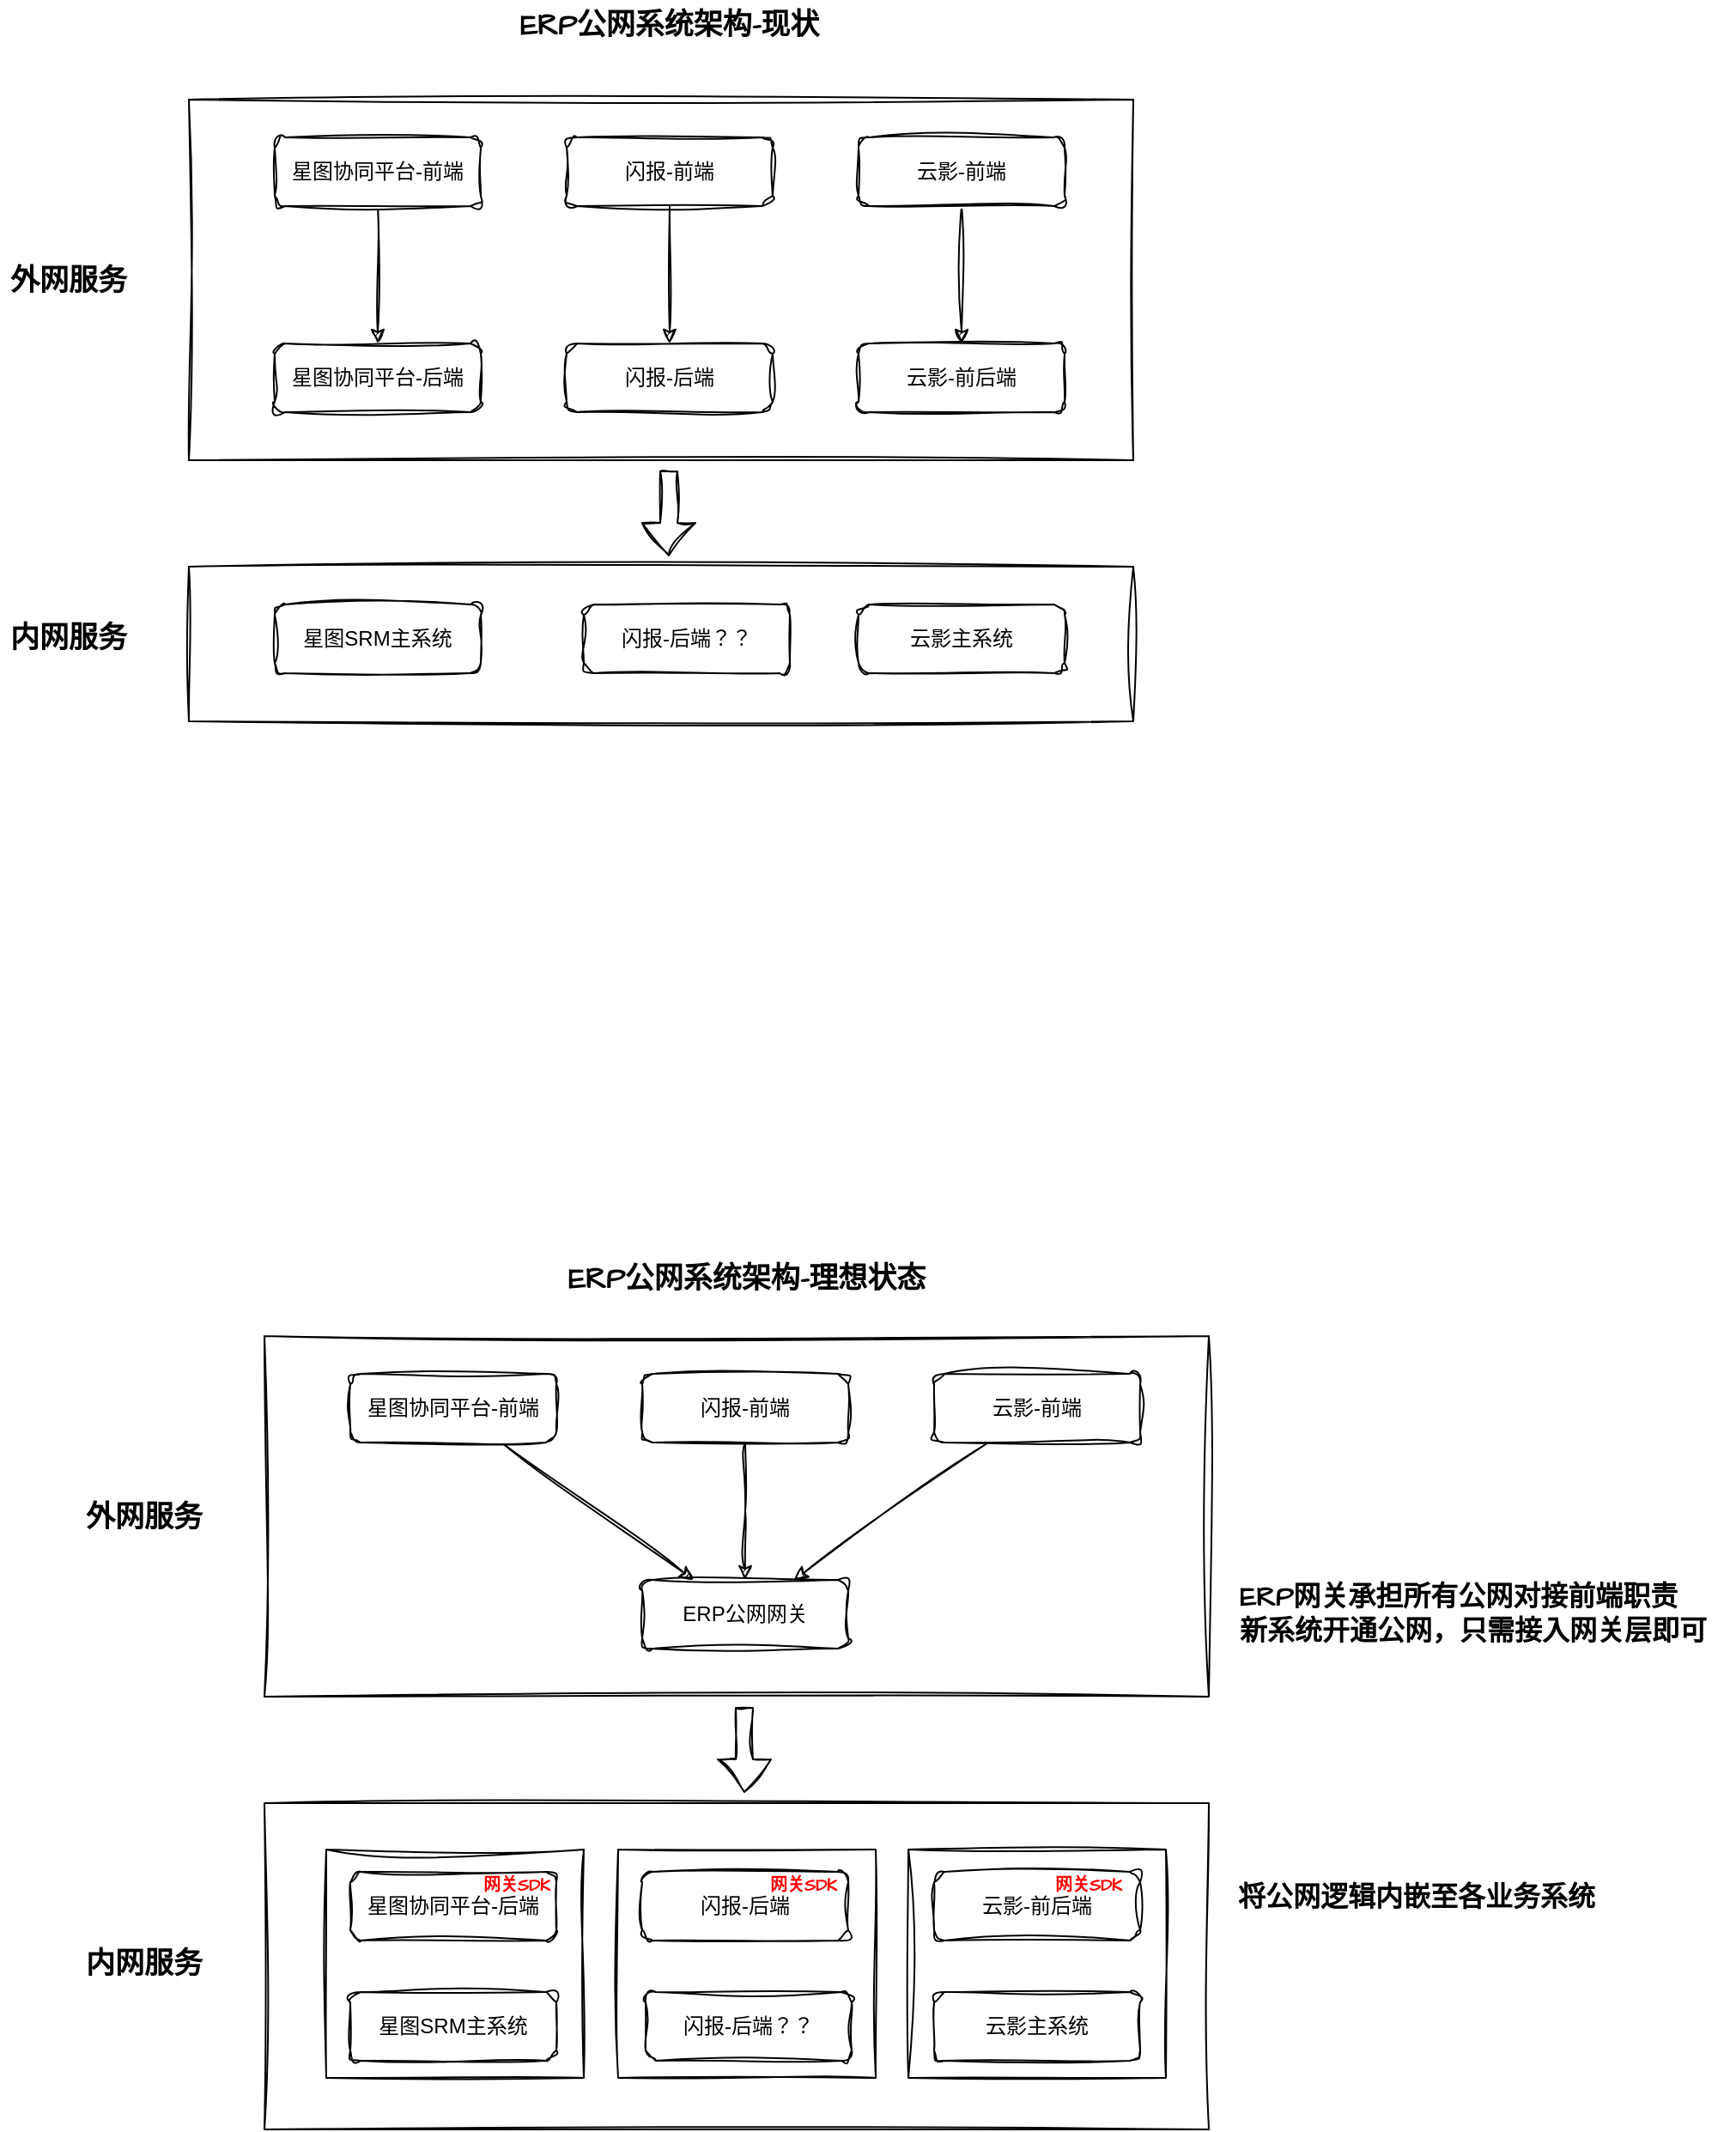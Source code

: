 <mxfile version="25.0.3">
  <diagram id="C5RBs43oDa-KdzZeNtuy" name="Page-1">
    <mxGraphModel dx="1434" dy="795" grid="1" gridSize="10" guides="1" tooltips="1" connect="1" arrows="1" fold="1" page="1" pageScale="1" pageWidth="827" pageHeight="1169" math="0" shadow="0">
      <root>
        <mxCell id="WIyWlLk6GJQsqaUBKTNV-0" />
        <mxCell id="WIyWlLk6GJQsqaUBKTNV-1" parent="WIyWlLk6GJQsqaUBKTNV-0" />
        <mxCell id="8vCqDVryyGe6K3zFYiti-25" value="" style="rounded=0;whiteSpace=wrap;html=1;sketch=1;hachureGap=4;jiggle=2;curveFitting=1;fontFamily=Architects Daughter;fontSource=https%3A%2F%2Ffonts.googleapis.com%2Fcss%3Ffamily%3DArchitects%2BDaughter;fillColor=none;" vertex="1" parent="WIyWlLk6GJQsqaUBKTNV-1">
          <mxGeometry x="194" y="1150" width="550" height="190" as="geometry" />
        </mxCell>
        <mxCell id="8vCqDVryyGe6K3zFYiti-47" value="" style="rounded=0;whiteSpace=wrap;html=1;sketch=1;hachureGap=4;jiggle=2;curveFitting=1;fontFamily=Architects Daughter;fontSource=https%3A%2F%2Ffonts.googleapis.com%2Fcss%3Ffamily%3DArchitects%2BDaughter;fillColor=none;" vertex="1" parent="WIyWlLk6GJQsqaUBKTNV-1">
          <mxGeometry x="569" y="1177" width="150" height="133" as="geometry" />
        </mxCell>
        <mxCell id="8vCqDVryyGe6K3zFYiti-45" value="" style="rounded=0;whiteSpace=wrap;html=1;sketch=1;hachureGap=4;jiggle=2;curveFitting=1;fontFamily=Architects Daughter;fontSource=https%3A%2F%2Ffonts.googleapis.com%2Fcss%3Ffamily%3DArchitects%2BDaughter;fillColor=none;" vertex="1" parent="WIyWlLk6GJQsqaUBKTNV-1">
          <mxGeometry x="230" y="1177" width="150" height="133" as="geometry" />
        </mxCell>
        <mxCell id="8vCqDVryyGe6K3zFYiti-46" value="" style="rounded=0;whiteSpace=wrap;html=1;sketch=1;hachureGap=4;jiggle=2;curveFitting=1;fontFamily=Architects Daughter;fontSource=https%3A%2F%2Ffonts.googleapis.com%2Fcss%3Ffamily%3DArchitects%2BDaughter;fillColor=none;" vertex="1" parent="WIyWlLk6GJQsqaUBKTNV-1">
          <mxGeometry x="400" y="1177" width="150" height="133" as="geometry" />
        </mxCell>
        <mxCell id="8vCqDVryyGe6K3zFYiti-9" value="" style="rounded=0;whiteSpace=wrap;html=1;sketch=1;hachureGap=4;jiggle=2;curveFitting=1;fontFamily=Architects Daughter;fontSource=https%3A%2F%2Ffonts.googleapis.com%2Fcss%3Ffamily%3DArchitects%2BDaughter;fillColor=none;" vertex="1" parent="WIyWlLk6GJQsqaUBKTNV-1">
          <mxGeometry x="150" y="158" width="550" height="210" as="geometry" />
        </mxCell>
        <mxCell id="8vCqDVryyGe6K3zFYiti-20" value="" style="rounded=0;whiteSpace=wrap;html=1;sketch=1;hachureGap=4;jiggle=2;curveFitting=1;fontFamily=Architects Daughter;fontSource=https%3A%2F%2Ffonts.googleapis.com%2Fcss%3Ffamily%3DArchitects%2BDaughter;fillColor=none;" vertex="1" parent="WIyWlLk6GJQsqaUBKTNV-1">
          <mxGeometry x="150" y="430" width="550" height="90" as="geometry" />
        </mxCell>
        <mxCell id="8vCqDVryyGe6K3zFYiti-5" value="" style="edgeStyle=orthogonalEdgeStyle;rounded=0;hachureGap=4;orthogonalLoop=1;jettySize=auto;html=1;fontFamily=Architects Daughter;fontSource=https%3A%2F%2Ffonts.googleapis.com%2Fcss%3Ffamily%3DArchitects%2BDaughter;sketch=1;curveFitting=1;jiggle=2;" edge="1" parent="WIyWlLk6GJQsqaUBKTNV-1" source="WIyWlLk6GJQsqaUBKTNV-3" target="8vCqDVryyGe6K3zFYiti-2">
          <mxGeometry relative="1" as="geometry" />
        </mxCell>
        <mxCell id="WIyWlLk6GJQsqaUBKTNV-3" value="星图协同平台-前端" style="rounded=1;whiteSpace=wrap;html=1;fontSize=12;glass=0;strokeWidth=1;shadow=0;sketch=1;curveFitting=1;jiggle=2;" parent="WIyWlLk6GJQsqaUBKTNV-1" vertex="1">
          <mxGeometry x="200" y="180" width="120" height="40" as="geometry" />
        </mxCell>
        <mxCell id="8vCqDVryyGe6K3zFYiti-6" value="" style="edgeStyle=orthogonalEdgeStyle;rounded=0;hachureGap=4;orthogonalLoop=1;jettySize=auto;html=1;fontFamily=Architects Daughter;fontSource=https%3A%2F%2Ffonts.googleapis.com%2Fcss%3Ffamily%3DArchitects%2BDaughter;sketch=1;curveFitting=1;jiggle=2;" edge="1" parent="WIyWlLk6GJQsqaUBKTNV-1" source="8vCqDVryyGe6K3zFYiti-0" target="8vCqDVryyGe6K3zFYiti-3">
          <mxGeometry relative="1" as="geometry" />
        </mxCell>
        <mxCell id="8vCqDVryyGe6K3zFYiti-0" value="闪报-前端" style="rounded=1;whiteSpace=wrap;html=1;fontSize=12;glass=0;strokeWidth=1;shadow=0;sketch=1;curveFitting=1;jiggle=2;" vertex="1" parent="WIyWlLk6GJQsqaUBKTNV-1">
          <mxGeometry x="370" y="180" width="120" height="40" as="geometry" />
        </mxCell>
        <mxCell id="8vCqDVryyGe6K3zFYiti-7" value="" style="edgeStyle=orthogonalEdgeStyle;rounded=0;hachureGap=4;orthogonalLoop=1;jettySize=auto;html=1;fontFamily=Architects Daughter;fontSource=https%3A%2F%2Ffonts.googleapis.com%2Fcss%3Ffamily%3DArchitects%2BDaughter;sketch=1;curveFitting=1;jiggle=2;" edge="1" parent="WIyWlLk6GJQsqaUBKTNV-1" source="8vCqDVryyGe6K3zFYiti-1" target="8vCqDVryyGe6K3zFYiti-4">
          <mxGeometry relative="1" as="geometry" />
        </mxCell>
        <mxCell id="8vCqDVryyGe6K3zFYiti-1" value="云影-前端" style="rounded=1;whiteSpace=wrap;html=1;fontSize=12;glass=0;strokeWidth=1;shadow=0;sketch=1;curveFitting=1;jiggle=2;" vertex="1" parent="WIyWlLk6GJQsqaUBKTNV-1">
          <mxGeometry x="540" y="180" width="120" height="40" as="geometry" />
        </mxCell>
        <mxCell id="8vCqDVryyGe6K3zFYiti-2" value="星图协同平台-后端" style="rounded=1;whiteSpace=wrap;html=1;fontSize=12;glass=0;strokeWidth=1;shadow=0;sketch=1;curveFitting=1;jiggle=2;" vertex="1" parent="WIyWlLk6GJQsqaUBKTNV-1">
          <mxGeometry x="200" y="300" width="120" height="40" as="geometry" />
        </mxCell>
        <mxCell id="8vCqDVryyGe6K3zFYiti-3" value="闪报-后端" style="rounded=1;whiteSpace=wrap;html=1;fontSize=12;glass=0;strokeWidth=1;shadow=0;sketch=1;curveFitting=1;jiggle=2;" vertex="1" parent="WIyWlLk6GJQsqaUBKTNV-1">
          <mxGeometry x="370" y="300" width="120" height="40" as="geometry" />
        </mxCell>
        <mxCell id="8vCqDVryyGe6K3zFYiti-4" value="云影-前后端" style="rounded=1;whiteSpace=wrap;html=1;fontSize=12;glass=0;strokeWidth=1;shadow=0;sketch=1;curveFitting=1;jiggle=2;" vertex="1" parent="WIyWlLk6GJQsqaUBKTNV-1">
          <mxGeometry x="540" y="300" width="120" height="40" as="geometry" />
        </mxCell>
        <mxCell id="8vCqDVryyGe6K3zFYiti-8" value="&lt;b&gt;&lt;font style=&quot;font-size: 17px;&quot;&gt;外网服务&lt;/font&gt;&lt;/b&gt;" style="text;html=1;align=center;verticalAlign=middle;whiteSpace=wrap;rounded=0;fontFamily=Architects Daughter;fontSource=https%3A%2F%2Ffonts.googleapis.com%2Fcss%3Ffamily%3DArchitects%2BDaughter;" vertex="1" parent="WIyWlLk6GJQsqaUBKTNV-1">
          <mxGeometry x="40" y="249" width="80" height="30" as="geometry" />
        </mxCell>
        <mxCell id="8vCqDVryyGe6K3zFYiti-11" value="星图SRM主系统" style="rounded=1;whiteSpace=wrap;html=1;fontSize=12;glass=0;strokeWidth=1;shadow=0;sketch=1;curveFitting=1;jiggle=2;" vertex="1" parent="WIyWlLk6GJQsqaUBKTNV-1">
          <mxGeometry x="200" y="452" width="120" height="40" as="geometry" />
        </mxCell>
        <mxCell id="8vCqDVryyGe6K3zFYiti-15" value="云影主系统" style="rounded=1;whiteSpace=wrap;html=1;fontSize=12;glass=0;strokeWidth=1;shadow=0;sketch=1;curveFitting=1;jiggle=2;" vertex="1" parent="WIyWlLk6GJQsqaUBKTNV-1">
          <mxGeometry x="540" y="452" width="120" height="40" as="geometry" />
        </mxCell>
        <mxCell id="8vCqDVryyGe6K3zFYiti-19" value="&lt;b&gt;&lt;font style=&quot;font-size: 17px;&quot;&gt;内网服务&lt;/font&gt;&lt;/b&gt;" style="text;html=1;align=center;verticalAlign=middle;whiteSpace=wrap;rounded=0;fontFamily=Architects Daughter;fontSource=https%3A%2F%2Ffonts.googleapis.com%2Fcss%3Ffamily%3DArchitects%2BDaughter;" vertex="1" parent="WIyWlLk6GJQsqaUBKTNV-1">
          <mxGeometry x="40" y="457" width="80" height="30" as="geometry" />
        </mxCell>
        <mxCell id="8vCqDVryyGe6K3zFYiti-21" value="" style="shape=flexArrow;endArrow=classic;html=1;rounded=0;sketch=1;hachureGap=4;jiggle=2;curveFitting=1;fontFamily=Architects Daughter;fontSource=https%3A%2F%2Ffonts.googleapis.com%2Fcss%3Ffamily%3DArchitects%2BDaughter;" edge="1" parent="WIyWlLk6GJQsqaUBKTNV-1">
          <mxGeometry width="50" height="50" relative="1" as="geometry">
            <mxPoint x="429.5" y="374" as="sourcePoint" />
            <mxPoint x="429.5" y="424" as="targetPoint" />
          </mxGeometry>
        </mxCell>
        <mxCell id="8vCqDVryyGe6K3zFYiti-22" value="闪报-后端？？" style="rounded=1;whiteSpace=wrap;html=1;fontSize=12;glass=0;strokeWidth=1;shadow=0;sketch=1;curveFitting=1;jiggle=2;" vertex="1" parent="WIyWlLk6GJQsqaUBKTNV-1">
          <mxGeometry x="380" y="452" width="120" height="40" as="geometry" />
        </mxCell>
        <mxCell id="8vCqDVryyGe6K3zFYiti-23" value="&lt;b&gt;&lt;font style=&quot;font-size: 17px;&quot;&gt;ERP公网系统架构-现状&lt;/font&gt;&lt;/b&gt;" style="text;html=1;align=center;verticalAlign=middle;whiteSpace=wrap;rounded=0;fontFamily=Architects Daughter;fontSource=https%3A%2F%2Ffonts.googleapis.com%2Fcss%3Ffamily%3DArchitects%2BDaughter;" vertex="1" parent="WIyWlLk6GJQsqaUBKTNV-1">
          <mxGeometry x="330" y="100" width="200" height="30" as="geometry" />
        </mxCell>
        <mxCell id="8vCqDVryyGe6K3zFYiti-24" value="" style="rounded=0;whiteSpace=wrap;html=1;sketch=1;hachureGap=4;jiggle=2;curveFitting=1;fontFamily=Architects Daughter;fontSource=https%3A%2F%2Ffonts.googleapis.com%2Fcss%3Ffamily%3DArchitects%2BDaughter;fillColor=none;" vertex="1" parent="WIyWlLk6GJQsqaUBKTNV-1">
          <mxGeometry x="194" y="878" width="550" height="210" as="geometry" />
        </mxCell>
        <mxCell id="8vCqDVryyGe6K3zFYiti-26" value="" style="rounded=0;hachureGap=4;orthogonalLoop=1;jettySize=auto;html=1;fontFamily=Architects Daughter;fontSource=https%3A%2F%2Ffonts.googleapis.com%2Fcss%3Ffamily%3DArchitects%2BDaughter;sketch=1;curveFitting=1;jiggle=2;entryX=0.25;entryY=0;entryDx=0;entryDy=0;" edge="1" parent="WIyWlLk6GJQsqaUBKTNV-1" source="8vCqDVryyGe6K3zFYiti-27" target="8vCqDVryyGe6K3zFYiti-34">
          <mxGeometry relative="1" as="geometry">
            <mxPoint x="304" y="1020" as="targetPoint" />
          </mxGeometry>
        </mxCell>
        <mxCell id="8vCqDVryyGe6K3zFYiti-27" value="星图协同平台-前端" style="rounded=1;whiteSpace=wrap;html=1;fontSize=12;glass=0;strokeWidth=1;shadow=0;sketch=1;curveFitting=1;jiggle=2;" vertex="1" parent="WIyWlLk6GJQsqaUBKTNV-1">
          <mxGeometry x="244" y="900" width="120" height="40" as="geometry" />
        </mxCell>
        <mxCell id="8vCqDVryyGe6K3zFYiti-28" value="" style="edgeStyle=orthogonalEdgeStyle;rounded=0;hachureGap=4;orthogonalLoop=1;jettySize=auto;html=1;fontFamily=Architects Daughter;fontSource=https%3A%2F%2Ffonts.googleapis.com%2Fcss%3Ffamily%3DArchitects%2BDaughter;sketch=1;curveFitting=1;jiggle=2;" edge="1" parent="WIyWlLk6GJQsqaUBKTNV-1" source="8vCqDVryyGe6K3zFYiti-29">
          <mxGeometry relative="1" as="geometry">
            <mxPoint x="474" y="1020" as="targetPoint" />
          </mxGeometry>
        </mxCell>
        <mxCell id="8vCqDVryyGe6K3zFYiti-29" value="闪报-前端" style="rounded=1;whiteSpace=wrap;html=1;fontSize=12;glass=0;strokeWidth=1;shadow=0;sketch=1;curveFitting=1;jiggle=2;" vertex="1" parent="WIyWlLk6GJQsqaUBKTNV-1">
          <mxGeometry x="414" y="900" width="120" height="40" as="geometry" />
        </mxCell>
        <mxCell id="8vCqDVryyGe6K3zFYiti-30" value="" style="rounded=0;hachureGap=4;orthogonalLoop=1;jettySize=auto;html=1;fontFamily=Architects Daughter;fontSource=https%3A%2F%2Ffonts.googleapis.com%2Fcss%3Ffamily%3DArchitects%2BDaughter;sketch=1;curveFitting=1;jiggle=2;" edge="1" parent="WIyWlLk6GJQsqaUBKTNV-1" source="8vCqDVryyGe6K3zFYiti-31" target="8vCqDVryyGe6K3zFYiti-34">
          <mxGeometry relative="1" as="geometry" />
        </mxCell>
        <mxCell id="8vCqDVryyGe6K3zFYiti-31" value="云影-前端" style="rounded=1;whiteSpace=wrap;html=1;fontSize=12;glass=0;strokeWidth=1;shadow=0;sketch=1;curveFitting=1;jiggle=2;" vertex="1" parent="WIyWlLk6GJQsqaUBKTNV-1">
          <mxGeometry x="584" y="900" width="120" height="40" as="geometry" />
        </mxCell>
        <mxCell id="8vCqDVryyGe6K3zFYiti-34" value="ERP公网网关" style="rounded=1;whiteSpace=wrap;html=1;fontSize=12;glass=0;strokeWidth=1;shadow=0;sketch=1;curveFitting=1;jiggle=2;" vertex="1" parent="WIyWlLk6GJQsqaUBKTNV-1">
          <mxGeometry x="414" y="1020" width="120" height="40" as="geometry" />
        </mxCell>
        <mxCell id="8vCqDVryyGe6K3zFYiti-35" value="&lt;b&gt;&lt;font style=&quot;font-size: 17px;&quot;&gt;外网服务&lt;/font&gt;&lt;/b&gt;" style="text;html=1;align=center;verticalAlign=middle;whiteSpace=wrap;rounded=0;fontFamily=Architects Daughter;fontSource=https%3A%2F%2Ffonts.googleapis.com%2Fcss%3Ffamily%3DArchitects%2BDaughter;" vertex="1" parent="WIyWlLk6GJQsqaUBKTNV-1">
          <mxGeometry x="84" y="969" width="80" height="30" as="geometry" />
        </mxCell>
        <mxCell id="8vCqDVryyGe6K3zFYiti-36" value="星图SRM主系统" style="rounded=1;whiteSpace=wrap;html=1;fontSize=12;glass=0;strokeWidth=1;shadow=0;sketch=1;curveFitting=1;jiggle=2;" vertex="1" parent="WIyWlLk6GJQsqaUBKTNV-1">
          <mxGeometry x="244" y="1260" width="120" height="40" as="geometry" />
        </mxCell>
        <mxCell id="8vCqDVryyGe6K3zFYiti-37" value="云影主系统" style="rounded=1;whiteSpace=wrap;html=1;fontSize=12;glass=0;strokeWidth=1;shadow=0;sketch=1;curveFitting=1;jiggle=2;" vertex="1" parent="WIyWlLk6GJQsqaUBKTNV-1">
          <mxGeometry x="584" y="1260" width="120" height="40" as="geometry" />
        </mxCell>
        <mxCell id="8vCqDVryyGe6K3zFYiti-38" value="&lt;b&gt;&lt;font style=&quot;font-size: 17px;&quot;&gt;内网服务&lt;/font&gt;&lt;/b&gt;" style="text;html=1;align=center;verticalAlign=middle;whiteSpace=wrap;rounded=0;fontFamily=Architects Daughter;fontSource=https%3A%2F%2Ffonts.googleapis.com%2Fcss%3Ffamily%3DArchitects%2BDaughter;" vertex="1" parent="WIyWlLk6GJQsqaUBKTNV-1">
          <mxGeometry x="84" y="1228.5" width="80" height="30" as="geometry" />
        </mxCell>
        <mxCell id="8vCqDVryyGe6K3zFYiti-39" value="" style="shape=flexArrow;endArrow=classic;html=1;rounded=0;sketch=1;hachureGap=4;jiggle=2;curveFitting=1;fontFamily=Architects Daughter;fontSource=https%3A%2F%2Ffonts.googleapis.com%2Fcss%3Ffamily%3DArchitects%2BDaughter;" edge="1" parent="WIyWlLk6GJQsqaUBKTNV-1">
          <mxGeometry width="50" height="50" relative="1" as="geometry">
            <mxPoint x="473.5" y="1094" as="sourcePoint" />
            <mxPoint x="473.5" y="1144" as="targetPoint" />
          </mxGeometry>
        </mxCell>
        <mxCell id="8vCqDVryyGe6K3zFYiti-40" value="闪报-后端？？" style="rounded=1;whiteSpace=wrap;html=1;fontSize=12;glass=0;strokeWidth=1;shadow=0;sketch=1;curveFitting=1;jiggle=2;" vertex="1" parent="WIyWlLk6GJQsqaUBKTNV-1">
          <mxGeometry x="416" y="1260" width="120" height="40" as="geometry" />
        </mxCell>
        <mxCell id="8vCqDVryyGe6K3zFYiti-41" value="&lt;b&gt;&lt;font style=&quot;font-size: 17px;&quot;&gt;ERP公网系统架构-理想状态&lt;/font&gt;&lt;/b&gt;" style="text;html=1;align=center;verticalAlign=middle;whiteSpace=wrap;rounded=0;fontFamily=Architects Daughter;fontSource=https%3A%2F%2Ffonts.googleapis.com%2Fcss%3Ffamily%3DArchitects%2BDaughter;" vertex="1" parent="WIyWlLk6GJQsqaUBKTNV-1">
          <mxGeometry x="367" y="830" width="216" height="30" as="geometry" />
        </mxCell>
        <mxCell id="8vCqDVryyGe6K3zFYiti-42" value="星图协同平台-后端" style="rounded=1;whiteSpace=wrap;html=1;fontSize=12;glass=0;strokeWidth=1;shadow=0;sketch=1;curveFitting=1;jiggle=2;" vertex="1" parent="WIyWlLk6GJQsqaUBKTNV-1">
          <mxGeometry x="244" y="1190" width="120" height="40" as="geometry" />
        </mxCell>
        <mxCell id="8vCqDVryyGe6K3zFYiti-43" value="闪报-后端" style="rounded=1;whiteSpace=wrap;html=1;fontSize=12;glass=0;strokeWidth=1;shadow=0;sketch=1;curveFitting=1;jiggle=2;" vertex="1" parent="WIyWlLk6GJQsqaUBKTNV-1">
          <mxGeometry x="414" y="1190" width="120" height="40" as="geometry" />
        </mxCell>
        <mxCell id="8vCqDVryyGe6K3zFYiti-44" value="云影-前后端" style="rounded=1;whiteSpace=wrap;html=1;fontSize=12;glass=0;strokeWidth=1;shadow=0;sketch=1;curveFitting=1;jiggle=2;" vertex="1" parent="WIyWlLk6GJQsqaUBKTNV-1">
          <mxGeometry x="584" y="1190" width="120" height="40" as="geometry" />
        </mxCell>
        <mxCell id="8vCqDVryyGe6K3zFYiti-48" value="将公网逻辑内嵌至各业务系统" style="text;html=1;align=center;verticalAlign=middle;whiteSpace=wrap;rounded=0;fontFamily=Architects Daughter;fontSource=https%3A%2F%2Ffonts.googleapis.com%2Fcss%3Ffamily%3DArchitects%2BDaughter;fontSize=16;fontStyle=1" vertex="1" parent="WIyWlLk6GJQsqaUBKTNV-1">
          <mxGeometry x="760" y="1190" width="210" height="30" as="geometry" />
        </mxCell>
        <mxCell id="8vCqDVryyGe6K3zFYiti-49" value="ERP网关承担所有公网对接前端职责&lt;div&gt;新系统开通公网，只需接入网关层即可&lt;/div&gt;" style="text;html=1;align=left;verticalAlign=middle;whiteSpace=wrap;rounded=0;fontFamily=Architects Daughter;fontSource=https%3A%2F%2Ffonts.googleapis.com%2Fcss%3Ffamily%3DArchitects%2BDaughter;fontSize=16;fontStyle=1" vertex="1" parent="WIyWlLk6GJQsqaUBKTNV-1">
          <mxGeometry x="760" y="1025" width="290" height="30" as="geometry" />
        </mxCell>
        <mxCell id="8vCqDVryyGe6K3zFYiti-50" value="&lt;font style=&quot;font-size: 10px;&quot;&gt;网关SDK&lt;/font&gt;" style="text;html=1;align=center;verticalAlign=middle;whiteSpace=wrap;rounded=0;fontFamily=Architects Daughter;fontSource=https%3A%2F%2Ffonts.googleapis.com%2Fcss%3Ffamily%3DArchitects%2BDaughter;fontColor=#ff0000;fontStyle=1" vertex="1" parent="WIyWlLk6GJQsqaUBKTNV-1">
          <mxGeometry x="311" y="1183" width="60" height="30" as="geometry" />
        </mxCell>
        <mxCell id="8vCqDVryyGe6K3zFYiti-51" value="&lt;font style=&quot;font-size: 10px;&quot;&gt;网关SDK&lt;/font&gt;" style="text;html=1;align=center;verticalAlign=middle;whiteSpace=wrap;rounded=0;fontFamily=Architects Daughter;fontSource=https%3A%2F%2Ffonts.googleapis.com%2Fcss%3Ffamily%3DArchitects%2BDaughter;fontColor=#ff0000;fontStyle=1" vertex="1" parent="WIyWlLk6GJQsqaUBKTNV-1">
          <mxGeometry x="478" y="1183" width="60" height="30" as="geometry" />
        </mxCell>
        <mxCell id="8vCqDVryyGe6K3zFYiti-52" value="&lt;font style=&quot;font-size: 10px;&quot;&gt;网关SDK&lt;/font&gt;" style="text;html=1;align=center;verticalAlign=middle;whiteSpace=wrap;rounded=0;fontFamily=Architects Daughter;fontSource=https%3A%2F%2Ffonts.googleapis.com%2Fcss%3Ffamily%3DArchitects%2BDaughter;fontColor=#ff0000;fontStyle=1" vertex="1" parent="WIyWlLk6GJQsqaUBKTNV-1">
          <mxGeometry x="644" y="1183" width="60" height="30" as="geometry" />
        </mxCell>
      </root>
    </mxGraphModel>
  </diagram>
</mxfile>
